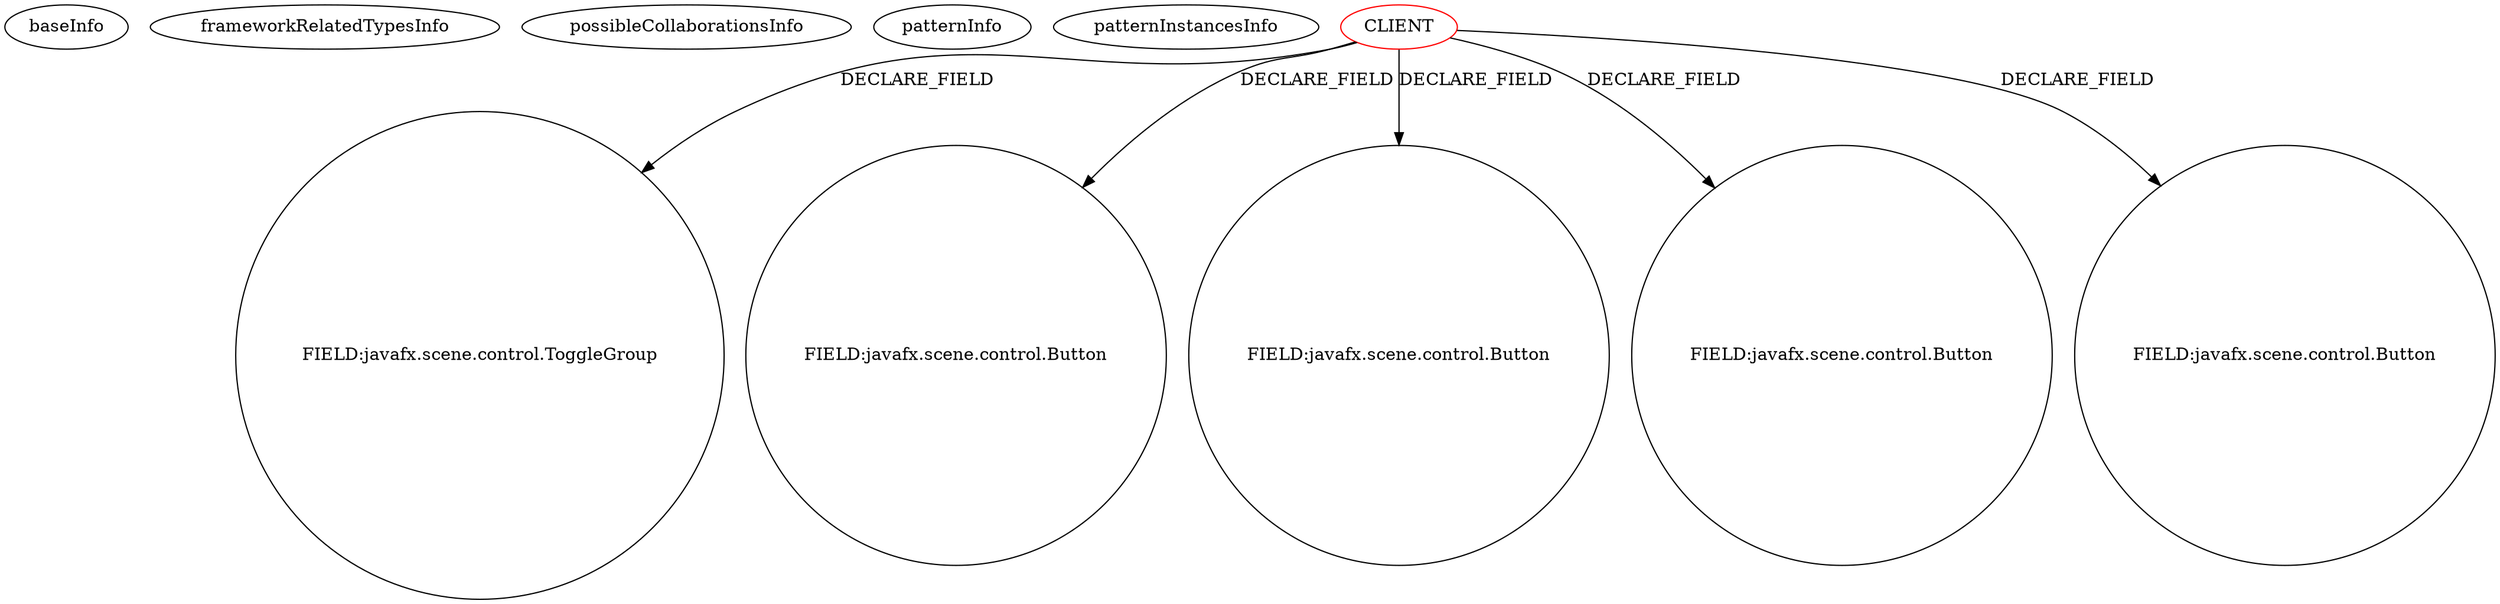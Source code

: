 digraph {
baseInfo[graphId=2291,category="pattern",isAnonymous=false,possibleRelation=false]
frameworkRelatedTypesInfo[]
possibleCollaborationsInfo[]
patternInfo[frequency=2.0,patternRootClient=0]
patternInstancesInfo[0="novosga-painel-fx~/novosga-painel-fx/painel-fx-master/src/org/novosga/painel/client/ui/Controller.java~Controller~3787",1="RomeoGolf-BC~/RomeoGolf-BC/BC-master/src/romeogolf/bc/MainController.java~MainController~1142"]
78[label="FIELD:javafx.scene.control.ToggleGroup",vertexType="FIELD_DECLARATION",isFrameworkType=false,shape=circle]
0[label="CLIENT",vertexType="ROOT_CLIENT_CLASS_DECLARATION",isFrameworkType=false,color=red]
6[label="FIELD:javafx.scene.control.Button",vertexType="FIELD_DECLARATION",isFrameworkType=false,shape=circle]
10[label="FIELD:javafx.scene.control.Button",vertexType="FIELD_DECLARATION",isFrameworkType=false,shape=circle]
24[label="FIELD:javafx.scene.control.Button",vertexType="FIELD_DECLARATION",isFrameworkType=false,shape=circle]
12[label="FIELD:javafx.scene.control.Button",vertexType="FIELD_DECLARATION",isFrameworkType=false,shape=circle]
0->6[label="DECLARE_FIELD"]
0->78[label="DECLARE_FIELD"]
0->10[label="DECLARE_FIELD"]
0->24[label="DECLARE_FIELD"]
0->12[label="DECLARE_FIELD"]
}
